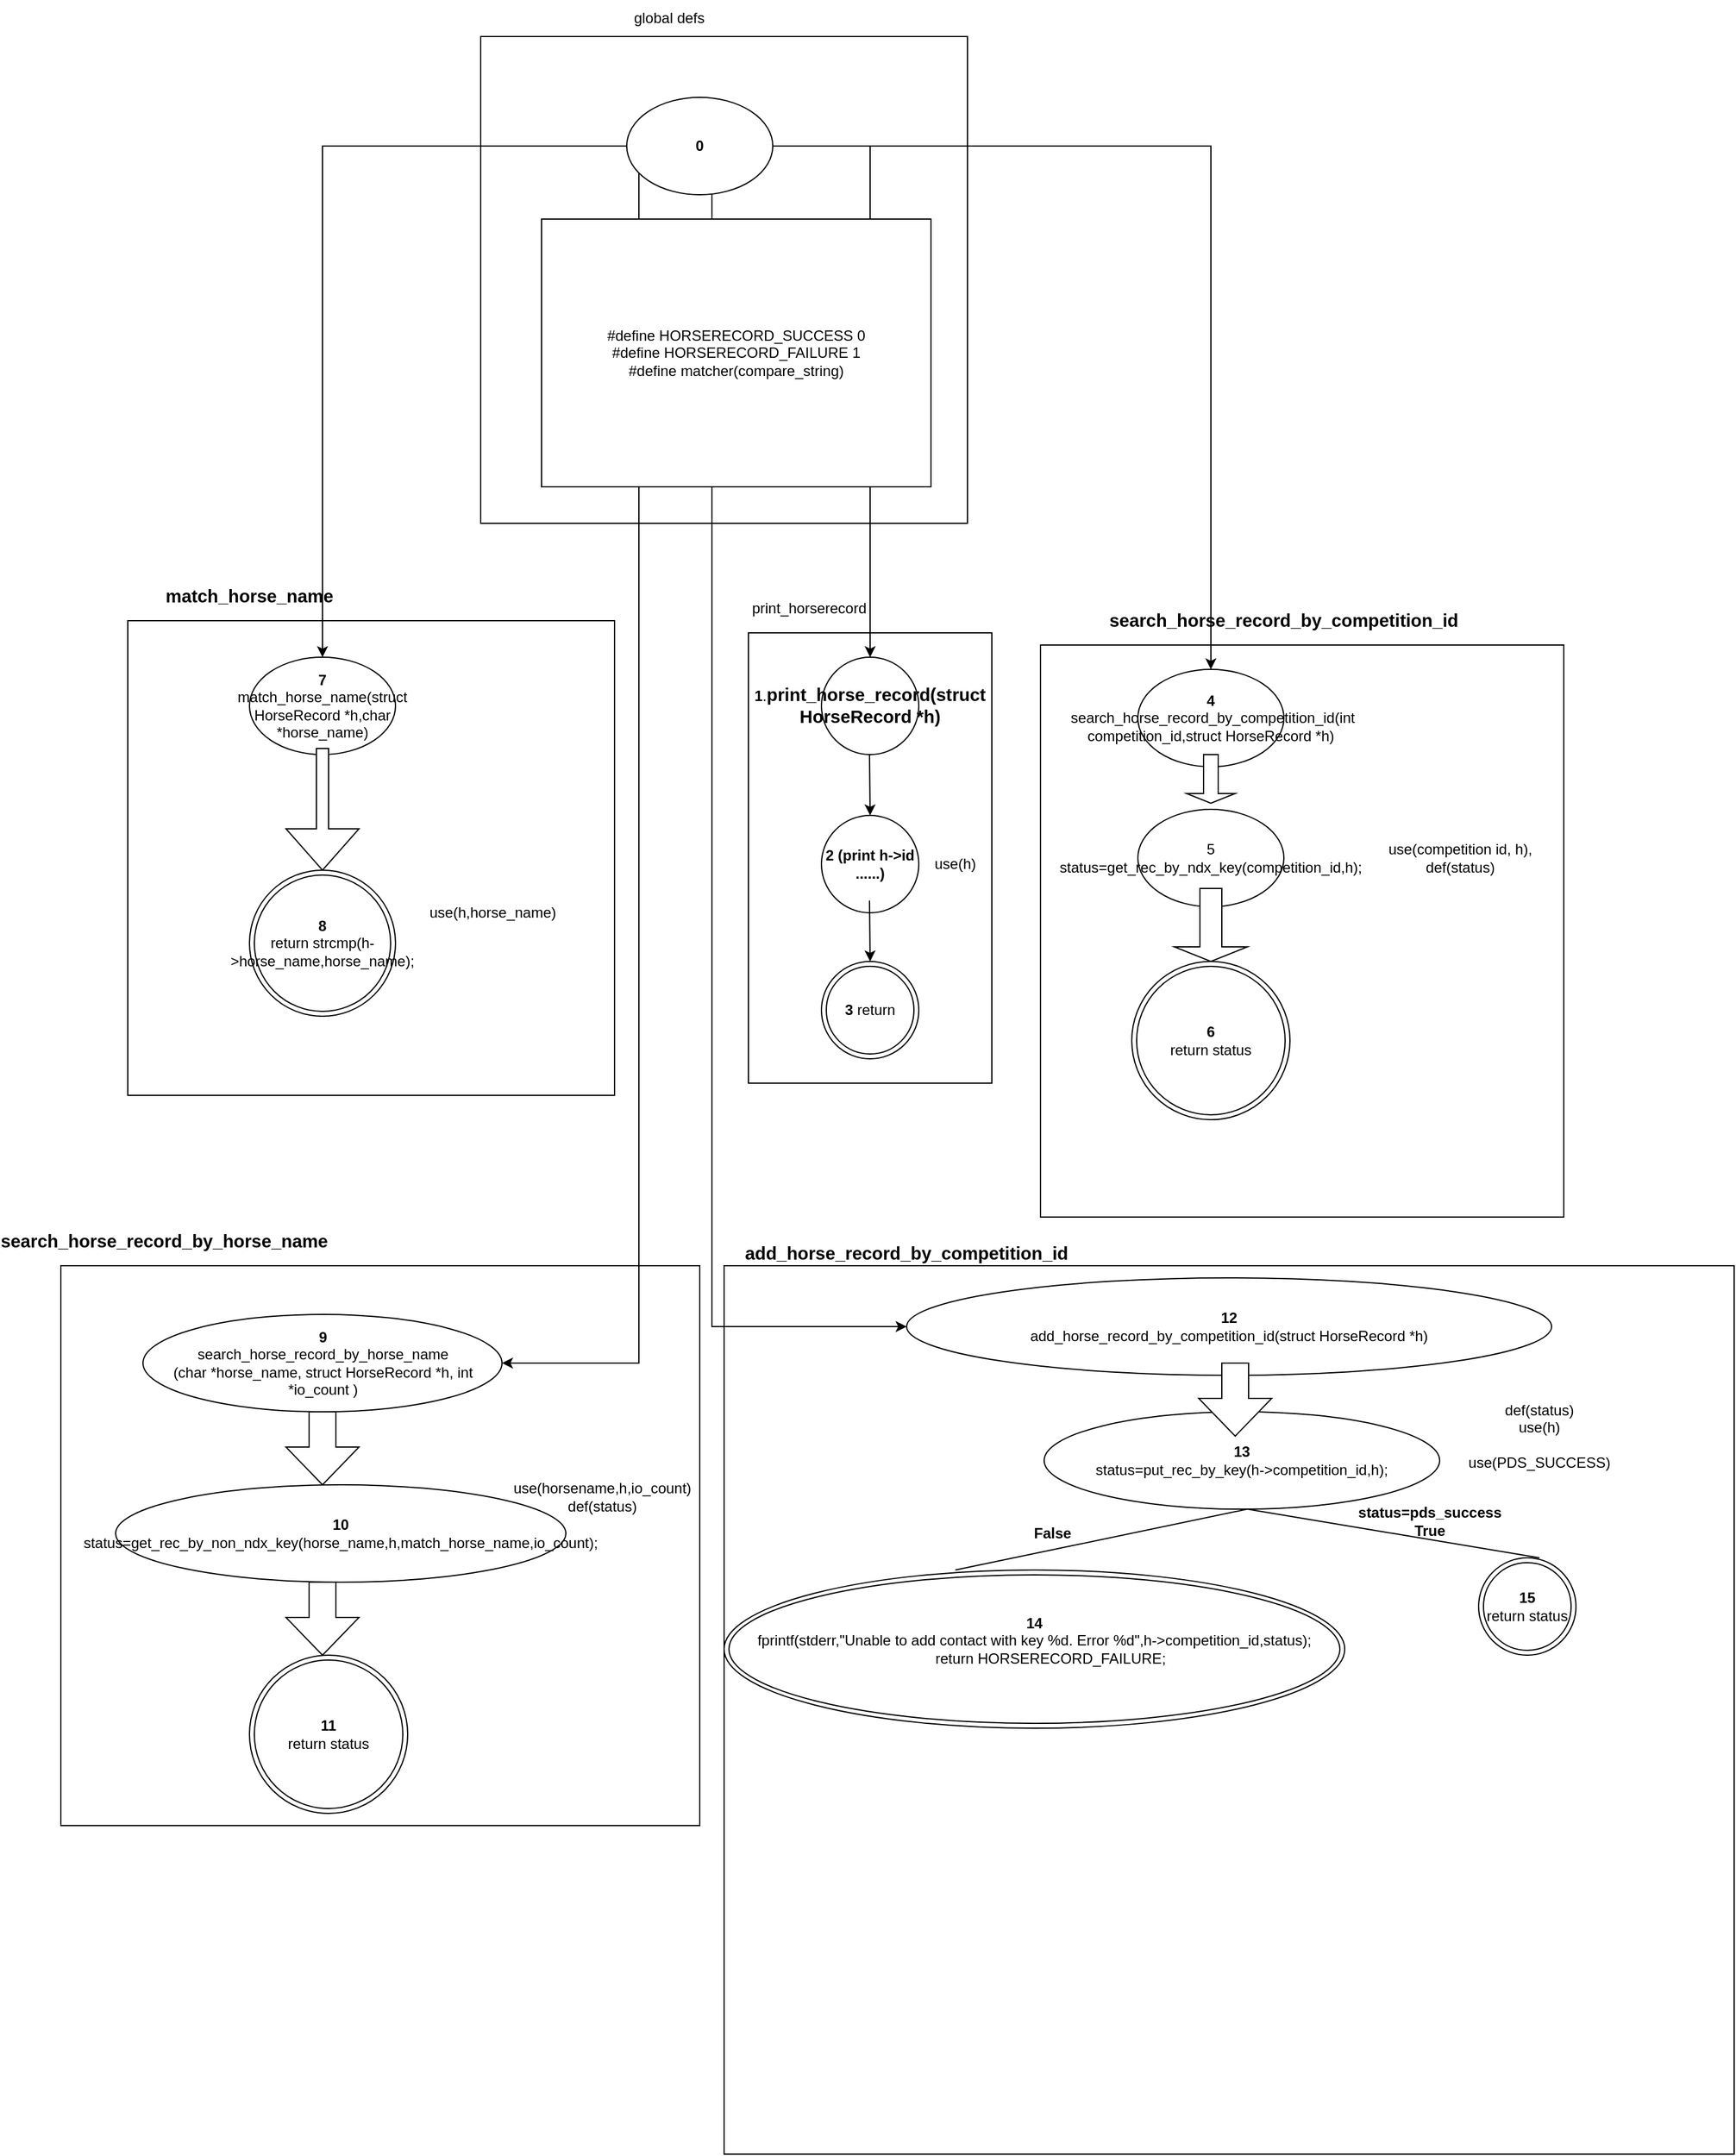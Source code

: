 <mxfile version="13.10.2" type="device"><diagram name="Page-1" id="0783ab3e-0a74-02c8-0abd-f7b4e66b4bec"><mxGraphModel dx="2661" dy="3118" grid="1" gridSize="10" guides="1" tooltips="1" connect="1" arrows="1" fold="1" page="1" pageScale="1" pageWidth="850" pageHeight="1100" background="#ffffff" math="0" shadow="0"><root><mxCell id="0"/><mxCell id="1" parent="0"/><mxCell id="Rg1QGUGkIe8HBvgoiP-M-1" value="&lt;div&gt;print_horserecord&lt;/div&gt;" style="text;html=1;strokeColor=none;fillColor=none;align=center;verticalAlign=middle;whiteSpace=wrap;rounded=0;" parent="1" vertex="1"><mxGeometry x="50" y="-1070" width="40" height="20" as="geometry"/></mxCell><mxCell id="Rg1QGUGkIe8HBvgoiP-M-3" value="" style="rounded=0;whiteSpace=wrap;html=1;" parent="1" vertex="1"><mxGeometry x="20" y="-1040" width="200" height="370" as="geometry"/></mxCell><mxCell id="Rg1QGUGkIe8HBvgoiP-M-4" value="&lt;b&gt;1&lt;/b&gt;.&lt;span style=&quot;font-size: 11pt ; font-family: &amp;#34;arial&amp;#34; ; color: rgb(0 , 0 , 0) ; background-color: transparent ; font-weight: 700 ; font-style: normal ; font-variant: normal ; text-decoration: none ; vertical-align: baseline&quot; id=&quot;docs-internal-guid-e7f726a6-7fff-a171-6bcc-f729c2c94e30&quot;&gt;print_horse_record(struct HorseRecord *h)&lt;/span&gt;" style="ellipse;whiteSpace=wrap;html=1;aspect=fixed;" parent="1" vertex="1"><mxGeometry x="80" y="-1020" width="80" height="80" as="geometry"/></mxCell><mxCell id="Rg1QGUGkIe8HBvgoiP-M-5" value="" style="endArrow=classic;html=1;" parent="1" edge="1"><mxGeometry width="50" height="50" relative="1" as="geometry"><mxPoint x="119.5" y="-940" as="sourcePoint"/><mxPoint x="120" y="-890" as="targetPoint"/></mxGeometry></mxCell><mxCell id="Rg1QGUGkIe8HBvgoiP-M-6" value="&lt;b&gt;2 (print h-&amp;gt;id ......)&lt;br&gt;&lt;/b&gt;" style="ellipse;whiteSpace=wrap;html=1;aspect=fixed;" parent="1" vertex="1"><mxGeometry x="80" y="-890" width="80" height="80" as="geometry"/></mxCell><mxCell id="Rg1QGUGkIe8HBvgoiP-M-7" value="" style="endArrow=classic;html=1;" parent="1" edge="1"><mxGeometry width="50" height="50" relative="1" as="geometry"><mxPoint x="119.5" y="-820" as="sourcePoint"/><mxPoint x="120" y="-770" as="targetPoint"/></mxGeometry></mxCell><mxCell id="Rg1QGUGkIe8HBvgoiP-M-9" value="&lt;b&gt;3&lt;/b&gt; return" style="ellipse;shape=doubleEllipse;whiteSpace=wrap;html=1;aspect=fixed;" parent="1" vertex="1"><mxGeometry x="80" y="-770" width="80" height="80" as="geometry"/></mxCell><mxCell id="Rg1QGUGkIe8HBvgoiP-M-10" value="&lt;span style=&quot;font-size: 11pt ; font-family: &amp;#34;arial&amp;#34; ; color: rgb(0 , 0 , 0) ; background-color: transparent ; font-weight: 700 ; font-style: normal ; font-variant: normal ; text-decoration: none ; vertical-align: baseline&quot; id=&quot;docs-internal-guid-c49a3503-7fff-2096-a5ff-627cc4552fa8&quot;&gt;search_horse_record_by_competition_id&lt;/span&gt;" style="text;html=1;strokeColor=none;fillColor=none;align=center;verticalAlign=middle;whiteSpace=wrap;rounded=0;" parent="1" vertex="1"><mxGeometry x="440" y="-1060" width="40" height="20" as="geometry"/></mxCell><mxCell id="Rg1QGUGkIe8HBvgoiP-M-11" value="" style="rounded=0;whiteSpace=wrap;html=1;" parent="1" vertex="1"><mxGeometry x="260" y="-1030" width="430" height="470" as="geometry"/></mxCell><mxCell id="Rg1QGUGkIe8HBvgoiP-M-12" value="&lt;b&gt;4&lt;/b&gt;&lt;br&gt;&lt;div&gt;&amp;nbsp;search_horse_record_by_competition_id(int competition_id,struct HorseRecord *h)&lt;/div&gt;" style="ellipse;whiteSpace=wrap;html=1;" parent="1" vertex="1"><mxGeometry x="340" y="-1010" width="120" height="80" as="geometry"/></mxCell><mxCell id="Rg1QGUGkIe8HBvgoiP-M-14" value="" style="shape=singleArrow;direction=south;whiteSpace=wrap;html=1;" parent="1" vertex="1"><mxGeometry x="380" y="-940" width="40" height="40" as="geometry"/></mxCell><mxCell id="Rg1QGUGkIe8HBvgoiP-M-16" value="&lt;div&gt;5&lt;/div&gt;status=get_rec_by_ndx_key(competition_id,h);" style="ellipse;whiteSpace=wrap;html=1;" parent="1" vertex="1"><mxGeometry x="340" y="-895" width="120" height="80" as="geometry"/></mxCell><mxCell id="Rg1QGUGkIe8HBvgoiP-M-17" value="use(h)" style="text;html=1;strokeColor=none;fillColor=none;align=center;verticalAlign=middle;whiteSpace=wrap;rounded=0;" parent="1" vertex="1"><mxGeometry x="170" y="-860" width="40" height="20" as="geometry"/></mxCell><mxCell id="Rg1QGUGkIe8HBvgoiP-M-18" value="&lt;div&gt;use(competition id, h),&lt;/div&gt;&lt;div&gt;def(status)&lt;br&gt;&lt;/div&gt;" style="text;html=1;strokeColor=none;fillColor=none;align=center;verticalAlign=middle;whiteSpace=wrap;rounded=0;" parent="1" vertex="1"><mxGeometry x="540" y="-865" width="130" height="20" as="geometry"/></mxCell><mxCell id="Rg1QGUGkIe8HBvgoiP-M-20" value="" style="shape=singleArrow;direction=south;whiteSpace=wrap;html=1;" parent="1" vertex="1"><mxGeometry x="370" y="-830" width="60" height="60" as="geometry"/></mxCell><mxCell id="Rg1QGUGkIe8HBvgoiP-M-21" value="&lt;div&gt;&lt;b&gt;6&lt;/b&gt;&lt;/div&gt;&lt;div&gt;return status&lt;b&gt;&lt;br&gt;&lt;/b&gt;&lt;/div&gt;" style="ellipse;shape=doubleEllipse;whiteSpace=wrap;html=1;aspect=fixed;" parent="1" vertex="1"><mxGeometry x="335" y="-770" width="130" height="130" as="geometry"/></mxCell><mxCell id="Rg1QGUGkIe8HBvgoiP-M-22" value="&lt;span style=&quot;font-size: 11pt ; font-family: &amp;#34;arial&amp;#34; ; color: rgb(0 , 0 , 0) ; background-color: transparent ; font-weight: 700 ; font-style: normal ; font-variant: normal ; text-decoration: none ; vertical-align: baseline&quot; id=&quot;docs-internal-guid-c1b7bcbf-7fff-5d71-b515-52ab309eb63c&quot;&gt;match_horse_name&lt;/span&gt;" style="text;html=1;strokeColor=none;fillColor=none;align=center;verticalAlign=middle;whiteSpace=wrap;rounded=0;" parent="1" vertex="1"><mxGeometry x="-410" y="-1080" width="40" height="20" as="geometry"/></mxCell><mxCell id="Rg1QGUGkIe8HBvgoiP-M-23" value="" style="rounded=0;whiteSpace=wrap;html=1;" parent="1" vertex="1"><mxGeometry x="-490" y="-1050" width="400" height="390" as="geometry"/></mxCell><mxCell id="Rg1QGUGkIe8HBvgoiP-M-25" value="&lt;b&gt;7 &lt;/b&gt;match_horse_name(struct HorseRecord *h,char *horse_name)" style="ellipse;whiteSpace=wrap;html=1;" parent="1" vertex="1"><mxGeometry x="-390" y="-1020" width="120" height="80" as="geometry"/></mxCell><mxCell id="Rg1QGUGkIe8HBvgoiP-M-26" value="&lt;div&gt;&lt;b&gt;8&lt;/b&gt;&lt;/div&gt;&lt;div&gt;return strcmp(h-&amp;gt;horse_name,horse_name);&lt;b&gt;&lt;br&gt;&lt;/b&gt;&lt;/div&gt;" style="ellipse;shape=doubleEllipse;whiteSpace=wrap;html=1;aspect=fixed;" parent="1" vertex="1"><mxGeometry x="-390" y="-845" width="120" height="120" as="geometry"/></mxCell><mxCell id="Rg1QGUGkIe8HBvgoiP-M-27" value="" style="shape=singleArrow;direction=south;whiteSpace=wrap;html=1;arrowWidth=0.167;arrowSize=0.34;" parent="1" vertex="1"><mxGeometry x="-360" y="-945" width="60" height="100" as="geometry"/></mxCell><mxCell id="Rg1QGUGkIe8HBvgoiP-M-28" value="&lt;div&gt;use(h,horse_name)&lt;/div&gt;" style="text;html=1;strokeColor=none;fillColor=none;align=center;verticalAlign=middle;whiteSpace=wrap;rounded=0;" parent="1" vertex="1"><mxGeometry x="-210" y="-820" width="40" height="20" as="geometry"/></mxCell><mxCell id="Rg1QGUGkIe8HBvgoiP-M-29" value="&lt;span style=&quot;font-size: 11pt ; font-family: &amp;#34;arial&amp;#34; ; color: rgb(0 , 0 , 0) ; background-color: transparent ; font-weight: 700 ; font-style: normal ; font-variant: normal ; text-decoration: none ; vertical-align: baseline&quot; id=&quot;docs-internal-guid-80be8584-7fff-e70f-af94-6bbde960ca1e&quot;&gt;search_horse_record_by_horse_name&lt;/span&gt;" style="text;html=1;strokeColor=none;fillColor=none;align=center;verticalAlign=middle;whiteSpace=wrap;rounded=0;" parent="1" vertex="1"><mxGeometry x="-480" y="-550" width="40" height="20" as="geometry"/></mxCell><mxCell id="Rg1QGUGkIe8HBvgoiP-M-30" value="" style="rounded=0;whiteSpace=wrap;html=1;" parent="1" vertex="1"><mxGeometry x="-545" y="-520" width="525" height="460" as="geometry"/></mxCell><mxCell id="Rg1QGUGkIe8HBvgoiP-M-31" value="&lt;div&gt;&lt;b&gt;9&lt;/b&gt;&lt;/div&gt;&lt;div&gt;search_horse_record_by_horse_name&lt;/div&gt;&lt;div&gt;(char *horse_name, struct HorseRecord *h, int *io_count )&lt;br&gt;&lt;/div&gt;" style="ellipse;whiteSpace=wrap;html=1;" parent="1" vertex="1"><mxGeometry x="-477.5" y="-480" width="295" height="80" as="geometry"/></mxCell><mxCell id="Rg1QGUGkIe8HBvgoiP-M-32" value="" style="shape=singleArrow;direction=south;whiteSpace=wrap;html=1;arrowWidth=0.367;arrowSize=0.517;" parent="1" vertex="1"><mxGeometry x="-360" y="-400" width="60" height="60" as="geometry"/></mxCell><mxCell id="Rg1QGUGkIe8HBvgoiP-M-33" value="&lt;div&gt;&lt;b&gt;10&lt;/b&gt;&lt;/div&gt;&lt;div&gt;status=get_rec_by_non_ndx_key(horse_name,h,match_horse_name,io_count);&lt;br&gt;&lt;/div&gt;" style="ellipse;whiteSpace=wrap;html=1;" parent="1" vertex="1"><mxGeometry x="-500" y="-340" width="370" height="80" as="geometry"/></mxCell><mxCell id="Rg1QGUGkIe8HBvgoiP-M-34" value="&lt;div&gt;use(horsename,h,io_count)&lt;/div&gt;&lt;div&gt;def(status)&lt;br&gt;&lt;/div&gt;" style="text;html=1;strokeColor=none;fillColor=none;align=center;verticalAlign=middle;whiteSpace=wrap;rounded=0;" parent="1" vertex="1"><mxGeometry x="-120" y="-340" width="40" height="20" as="geometry"/></mxCell><mxCell id="Rg1QGUGkIe8HBvgoiP-M-35" value="" style="shape=singleArrow;direction=south;whiteSpace=wrap;html=1;arrowWidth=0.367;arrowSize=0.517;" parent="1" vertex="1"><mxGeometry x="-360" y="-260" width="60" height="60" as="geometry"/></mxCell><mxCell id="Rg1QGUGkIe8HBvgoiP-M-36" value="&lt;div&gt;&lt;b&gt;11&lt;/b&gt;&lt;/div&gt;&lt;div&gt;return status&lt;b&gt;&lt;br&gt;&lt;/b&gt;&lt;/div&gt;" style="ellipse;shape=doubleEllipse;whiteSpace=wrap;html=1;aspect=fixed;" parent="1" vertex="1"><mxGeometry x="-390" y="-200" width="130" height="130" as="geometry"/></mxCell><mxCell id="Rg1QGUGkIe8HBvgoiP-M-37" value="&lt;span style=&quot;font-size: 11pt ; font-family: &amp;#34;arial&amp;#34; ; color: rgb(0 , 0 , 0) ; background-color: transparent ; font-weight: 700 ; font-style: normal ; font-variant: normal ; text-decoration: none ; vertical-align: baseline&quot; id=&quot;docs-internal-guid-64030098-7fff-b87a-b72f-f77a553c0bb0&quot;&gt;add_horse_record_by_competition_id&lt;/span&gt;" style="text;html=1;strokeColor=none;fillColor=none;align=center;verticalAlign=middle;whiteSpace=wrap;rounded=0;" parent="1" vertex="1"><mxGeometry x="130" y="-540" width="40" height="20" as="geometry"/></mxCell><mxCell id="Rg1QGUGkIe8HBvgoiP-M-38" value="" style="rounded=0;whiteSpace=wrap;html=1;" parent="1" vertex="1"><mxGeometry y="-520" width="830" height="730" as="geometry"/></mxCell><mxCell id="Rg1QGUGkIe8HBvgoiP-M-40" value="&lt;b&gt;12&lt;/b&gt;&lt;br&gt;&lt;div&gt;add_horse_record_by_competition_id(struct HorseRecord *h)&lt;/div&gt;" style="ellipse;whiteSpace=wrap;html=1;" parent="1" vertex="1"><mxGeometry x="150" y="-510" width="530" height="80" as="geometry"/></mxCell><mxCell id="Rg1QGUGkIe8HBvgoiP-M-42" value="&lt;div&gt;&lt;b&gt;13&lt;/b&gt;&lt;/div&gt;&lt;div&gt;status=put_rec_by_key(h-&amp;gt;competition_id,h);&lt;br&gt;&lt;/div&gt;" style="ellipse;whiteSpace=wrap;html=1;" parent="1" vertex="1"><mxGeometry x="263" y="-400" width="325" height="80" as="geometry"/></mxCell><mxCell id="Rg1QGUGkIe8HBvgoiP-M-46" value="" style="shape=singleArrow;direction=south;whiteSpace=wrap;html=1;arrowWidth=0.367;arrowSize=0.517;" parent="1" vertex="1"><mxGeometry x="390" y="-440" width="60" height="60" as="geometry"/></mxCell><mxCell id="Rg1QGUGkIe8HBvgoiP-M-47" value="&lt;div&gt;def(status)&lt;/div&gt;&lt;div&gt;use(h)&lt;br&gt;&lt;/div&gt;&lt;div&gt;&lt;br&gt;&lt;/div&gt;&lt;div&gt;use(PDS_SUCCESS)&lt;br&gt;&lt;/div&gt;" style="text;html=1;strokeColor=none;fillColor=none;align=center;verticalAlign=middle;whiteSpace=wrap;rounded=0;" parent="1" vertex="1"><mxGeometry x="650" y="-390" width="40" height="20" as="geometry"/></mxCell><mxCell id="Rg1QGUGkIe8HBvgoiP-M-55" value="" style="endArrow=none;html=1;exitX=0.5;exitY=0;exitDx=0;exitDy=0;" parent="1" edge="1"><mxGeometry width="50" height="50" relative="1" as="geometry"><mxPoint x="190" y="-270" as="sourcePoint"/><mxPoint x="430" y="-320" as="targetPoint"/></mxGeometry></mxCell><mxCell id="Rg1QGUGkIe8HBvgoiP-M-58" value="" style="endArrow=none;html=1;exitX=0.5;exitY=0;exitDx=0;exitDy=0;" parent="1" edge="1"><mxGeometry width="50" height="50" relative="1" as="geometry"><mxPoint x="670" y="-280" as="sourcePoint"/><mxPoint x="430" y="-320" as="targetPoint"/><Array as="points"><mxPoint x="550" y="-300"/></Array></mxGeometry></mxCell><mxCell id="Rg1QGUGkIe8HBvgoiP-M-59" value="&lt;div&gt;&lt;b&gt;15&lt;/b&gt;&lt;br&gt;&lt;/div&gt;&lt;div&gt;return status&lt;/div&gt;" style="ellipse;shape=doubleEllipse;whiteSpace=wrap;html=1;aspect=fixed;" parent="1" vertex="1"><mxGeometry x="620" y="-280" width="80" height="80" as="geometry"/></mxCell><mxCell id="Rg1QGUGkIe8HBvgoiP-M-60" value="&lt;b&gt;status=pds_success True&lt;/b&gt;" style="text;html=1;strokeColor=none;fillColor=none;align=center;verticalAlign=middle;whiteSpace=wrap;rounded=0;" parent="1" vertex="1"><mxGeometry x="540" y="-320" width="80" height="20" as="geometry"/></mxCell><mxCell id="Rg1QGUGkIe8HBvgoiP-M-61" value="&lt;b&gt;False&lt;/b&gt;" style="text;html=1;strokeColor=none;fillColor=none;align=center;verticalAlign=middle;whiteSpace=wrap;rounded=0;" parent="1" vertex="1"><mxGeometry x="250" y="-310" width="40" height="20" as="geometry"/></mxCell><mxCell id="Rg1QGUGkIe8HBvgoiP-M-62" value="&lt;div&gt;&lt;b&gt;14&lt;/b&gt;&lt;/div&gt;&lt;div&gt;fprintf(stderr,&quot;Unable to add contact with key %d. Error %d&quot;,h-&amp;gt;competition_id,status);&lt;br&gt;&amp;nbsp;&amp;nbsp; &amp;nbsp;&amp;nbsp;&amp;nbsp;&amp;nbsp; return HORSERECORD_FAILURE;&lt;br&gt;&lt;/div&gt;&lt;div&gt;&lt;br&gt;&lt;/div&gt;" style="ellipse;shape=doubleEllipse;whiteSpace=wrap;html=1;" parent="1" vertex="1"><mxGeometry y="-270" width="510" height="130" as="geometry"/></mxCell><mxCell id="uoe39JcjqoF46mmI6c8L-2" value="" style="rounded=0;whiteSpace=wrap;html=1;" parent="1" vertex="1"><mxGeometry x="-200" y="-1530" width="400" height="400" as="geometry"/></mxCell><mxCell id="uoe39JcjqoF46mmI6c8L-3" value="&lt;div&gt;global defs&lt;/div&gt;" style="text;html=1;strokeColor=none;fillColor=none;align=center;verticalAlign=middle;whiteSpace=wrap;rounded=0;" parent="1" vertex="1"><mxGeometry x="-120" y="-1560" width="150" height="30" as="geometry"/></mxCell><mxCell id="uoe39JcjqoF46mmI6c8L-5" style="edgeStyle=orthogonalEdgeStyle;rounded=0;orthogonalLoop=1;jettySize=auto;html=1;" parent="1" source="uoe39JcjqoF46mmI6c8L-4" target="Rg1QGUGkIe8HBvgoiP-M-25" edge="1"><mxGeometry relative="1" as="geometry"/></mxCell><mxCell id="uoe39JcjqoF46mmI6c8L-6" style="edgeStyle=orthogonalEdgeStyle;rounded=0;orthogonalLoop=1;jettySize=auto;html=1;entryX=0.5;entryY=0;entryDx=0;entryDy=0;" parent="1" source="uoe39JcjqoF46mmI6c8L-4" target="Rg1QGUGkIe8HBvgoiP-M-4" edge="1"><mxGeometry relative="1" as="geometry"/></mxCell><mxCell id="uoe39JcjqoF46mmI6c8L-7" style="edgeStyle=orthogonalEdgeStyle;rounded=0;orthogonalLoop=1;jettySize=auto;html=1;" parent="1" source="uoe39JcjqoF46mmI6c8L-4" target="Rg1QGUGkIe8HBvgoiP-M-12" edge="1"><mxGeometry relative="1" as="geometry"/></mxCell><mxCell id="uoe39JcjqoF46mmI6c8L-8" style="edgeStyle=orthogonalEdgeStyle;rounded=0;orthogonalLoop=1;jettySize=auto;html=1;" parent="1" source="uoe39JcjqoF46mmI6c8L-4" target="Rg1QGUGkIe8HBvgoiP-M-31" edge="1"><mxGeometry relative="1" as="geometry"><Array as="points"><mxPoint x="-70" y="-440"/></Array></mxGeometry></mxCell><mxCell id="uoe39JcjqoF46mmI6c8L-9" style="edgeStyle=orthogonalEdgeStyle;rounded=0;orthogonalLoop=1;jettySize=auto;html=1;" parent="1" source="uoe39JcjqoF46mmI6c8L-4" target="Rg1QGUGkIe8HBvgoiP-M-40" edge="1"><mxGeometry relative="1" as="geometry"><Array as="points"><mxPoint x="-10" y="-470"/></Array></mxGeometry></mxCell><mxCell id="uoe39JcjqoF46mmI6c8L-4" value="&lt;b&gt;0&lt;/b&gt;" style="ellipse;whiteSpace=wrap;html=1;" parent="1" vertex="1"><mxGeometry x="-80" y="-1480" width="120" height="80" as="geometry"/></mxCell><mxCell id="uoe39JcjqoF46mmI6c8L-10" value="#define HORSERECORD_SUCCESS 0&lt;br&gt;&lt;div&gt;#define HORSERECORD_FAILURE 1&lt;/div&gt;&lt;div&gt;#define matcher(compare_string)&lt;br&gt;&lt;/div&gt;" style="rounded=0;whiteSpace=wrap;html=1;" parent="1" vertex="1"><mxGeometry x="-150" y="-1380" width="320" height="220" as="geometry"/></mxCell></root></mxGraphModel></diagram></mxfile>